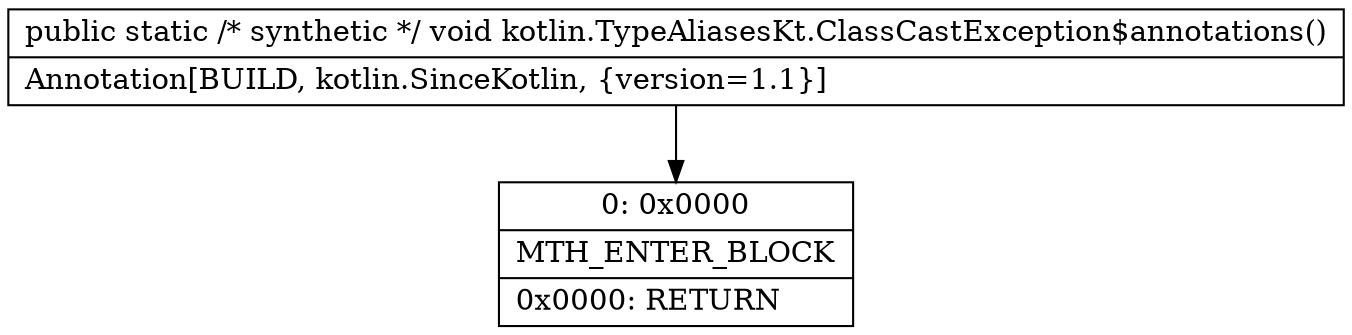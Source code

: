 digraph "CFG forkotlin.TypeAliasesKt.ClassCastException$annotations()V" {
Node_0 [shape=record,label="{0\:\ 0x0000|MTH_ENTER_BLOCK\l|0x0000: RETURN   \l}"];
MethodNode[shape=record,label="{public static \/* synthetic *\/ void kotlin.TypeAliasesKt.ClassCastException$annotations()  | Annotation[BUILD, kotlin.SinceKotlin, \{version=1.1\}]\l}"];
MethodNode -> Node_0;
}

